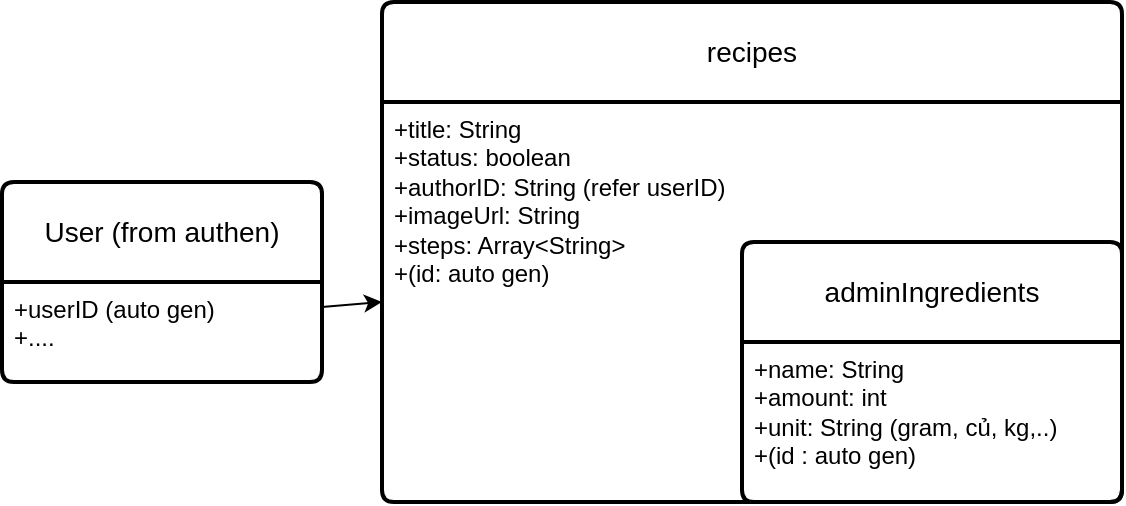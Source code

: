 <mxfile>
    <diagram id="zggevdxHLrclEmwLhONc" name="Page-1">
        <mxGraphModel dx="917" dy="611" grid="1" gridSize="10" guides="1" tooltips="1" connect="1" arrows="1" fold="1" page="1" pageScale="1" pageWidth="850" pageHeight="1100" math="0" shadow="0">
            <root>
                <mxCell id="0"/>
                <mxCell id="1" parent="0"/>
                <mxCell id="2" value="recipes" style="swimlane;childLayout=stackLayout;horizontal=1;startSize=50;horizontalStack=0;rounded=1;fontSize=14;fontStyle=0;strokeWidth=2;resizeParent=0;resizeLast=1;shadow=0;dashed=0;align=center;arcSize=4;whiteSpace=wrap;html=1;" parent="1" vertex="1">
                    <mxGeometry x="270" y="160" width="370" height="250" as="geometry"/>
                </mxCell>
                <mxCell id="3" value="+title: String&lt;div&gt;+status: boolean&lt;/div&gt;&lt;div&gt;+authorID: String (refer userID)&lt;/div&gt;&lt;div&gt;+imageUrl: String&lt;/div&gt;&lt;div&gt;+steps: Array&amp;lt;String&amp;gt;&lt;/div&gt;&lt;div&gt;+(id: auto gen)&lt;/div&gt;" style="align=left;strokeColor=none;fillColor=none;spacingLeft=4;fontSize=12;verticalAlign=top;resizable=0;rotatable=0;part=1;html=1;" parent="2" vertex="1">
                    <mxGeometry y="50" width="370" height="200" as="geometry"/>
                </mxCell>
                <mxCell id="10" value="User (from authen)" style="swimlane;childLayout=stackLayout;horizontal=1;startSize=50;horizontalStack=0;rounded=1;fontSize=14;fontStyle=0;strokeWidth=2;resizeParent=0;resizeLast=1;shadow=0;dashed=0;align=center;arcSize=4;whiteSpace=wrap;html=1;" parent="1" vertex="1">
                    <mxGeometry x="80" y="250" width="160" height="100" as="geometry"/>
                </mxCell>
                <mxCell id="11" value="+userID (auto gen)&lt;div&gt;+....&lt;/div&gt;" style="align=left;strokeColor=none;fillColor=none;spacingLeft=4;fontSize=12;verticalAlign=top;resizable=0;rotatable=0;part=1;html=1;" parent="10" vertex="1">
                    <mxGeometry y="50" width="160" height="50" as="geometry"/>
                </mxCell>
                <mxCell id="4" value="adminIngredients" style="swimlane;childLayout=stackLayout;horizontal=1;startSize=50;horizontalStack=0;rounded=1;fontSize=14;fontStyle=0;strokeWidth=2;resizeParent=0;resizeLast=1;shadow=0;dashed=0;align=center;arcSize=4;whiteSpace=wrap;html=1;" parent="1" vertex="1">
                    <mxGeometry x="450" y="280" width="190" height="130" as="geometry"/>
                </mxCell>
                <mxCell id="5" value="+name: String&lt;div&gt;+amount: int&lt;/div&gt;&lt;div&gt;+unit: String (gram, củ, kg,..)&lt;/div&gt;&lt;div&gt;+(id : auto gen)&lt;/div&gt;" style="align=left;strokeColor=none;fillColor=none;spacingLeft=4;fontSize=12;verticalAlign=top;resizable=0;rotatable=0;part=1;html=1;" parent="4" vertex="1">
                    <mxGeometry y="50" width="190" height="80" as="geometry"/>
                </mxCell>
                <mxCell id="17" style="edgeStyle=none;html=1;exitX=1;exitY=0.25;exitDx=0;exitDy=0;entryX=0;entryY=0.5;entryDx=0;entryDy=0;" parent="1" source="11" target="3" edge="1">
                    <mxGeometry relative="1" as="geometry"/>
                </mxCell>
            </root>
        </mxGraphModel>
    </diagram>
</mxfile>